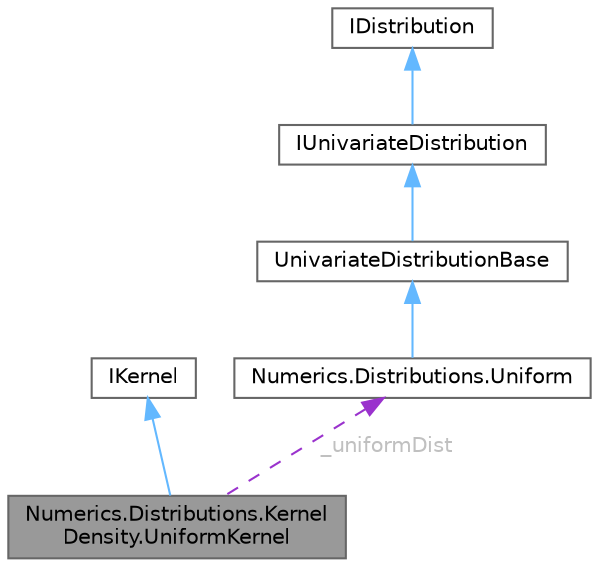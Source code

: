 digraph "Numerics.Distributions.KernelDensity.UniformKernel"
{
 // LATEX_PDF_SIZE
  bgcolor="transparent";
  edge [fontname=Helvetica,fontsize=10,labelfontname=Helvetica,labelfontsize=10];
  node [fontname=Helvetica,fontsize=10,shape=box,height=0.2,width=0.4];
  Node1 [id="Node000001",label="Numerics.Distributions.Kernel\lDensity.UniformKernel",height=0.2,width=0.4,color="gray40", fillcolor="grey60", style="filled", fontcolor="black",tooltip="Uniform kernel with a min of -1 and max of 1."];
  Node2 -> Node1 [id="edge1_Node000001_Node000002",dir="back",color="steelblue1",style="solid",tooltip=" "];
  Node2 [id="Node000002",label="IKernel",height=0.2,width=0.4,color="gray40", fillcolor="white", style="filled",URL="$interface_numerics_1_1_distributions_1_1_kernel_density_1_1_i_kernel.html",tooltip="Simple interface for kernel functions."];
  Node3 -> Node1 [id="edge2_Node000001_Node000003",dir="back",color="darkorchid3",style="dashed",tooltip=" ",label=" _uniformDist",fontcolor="grey" ];
  Node3 [id="Node000003",label="Numerics.Distributions.Uniform",height=0.2,width=0.4,color="gray40", fillcolor="white", style="filled",URL="$class_numerics_1_1_distributions_1_1_uniform.html",tooltip="The Uniform probability distribution."];
  Node4 -> Node3 [id="edge3_Node000003_Node000004",dir="back",color="steelblue1",style="solid",tooltip=" "];
  Node4 [id="Node000004",label="UnivariateDistributionBase",height=0.2,width=0.4,color="gray40", fillcolor="white", style="filled",URL="$class_numerics_1_1_distributions_1_1_univariate_distribution_base.html",tooltip="Declares common functionality for all univariate distributions."];
  Node5 -> Node4 [id="edge4_Node000004_Node000005",dir="back",color="steelblue1",style="solid",tooltip=" "];
  Node5 [id="Node000005",label="IUnivariateDistribution",height=0.2,width=0.4,color="gray40", fillcolor="white", style="filled",URL="$interface_numerics_1_1_distributions_1_1_i_univariate_distribution.html",tooltip="Interface for Univariate Probability Distributions."];
  Node6 -> Node5 [id="edge5_Node000005_Node000006",dir="back",color="steelblue1",style="solid",tooltip=" "];
  Node6 [id="Node000006",label="IDistribution",height=0.2,width=0.4,color="gray40", fillcolor="white", style="filled",URL="$interface_numerics_1_1_distributions_1_1_i_distribution.html",tooltip="Simple Distribution Interface."];
}
